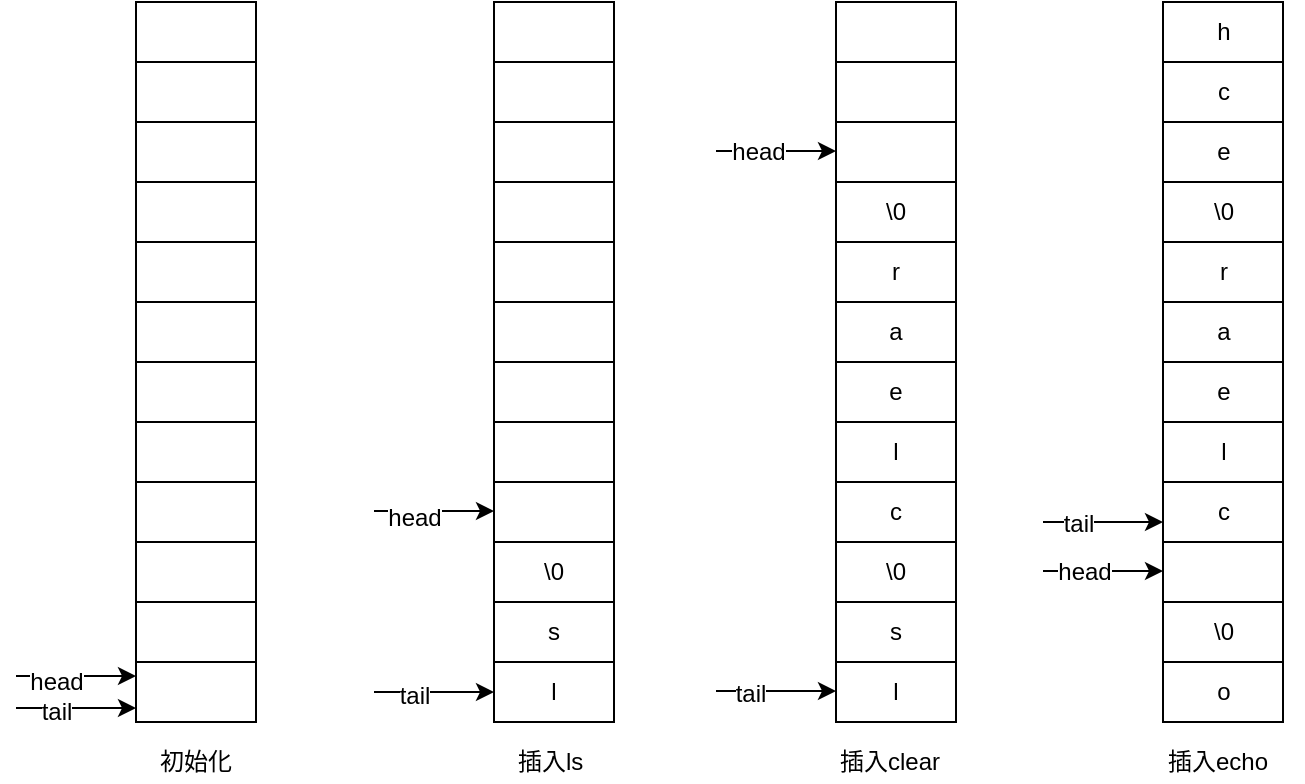 <mxfile version="12.2.4" pages="1"><diagram id="Lwk3QMz05SXr6urNn0cS" name="第 1 页"><mxGraphModel dx="2163" dy="559" grid="0" gridSize="10" guides="1" tooltips="1" connect="1" arrows="1" fold="1" page="1" pageScale="1" pageWidth="827" pageHeight="1169" math="0" shadow="0"><root><mxCell id="0"/><mxCell id="1" parent="0"/><mxCell id="51" value="" style="rounded=0;whiteSpace=wrap;html=1;" parent="1" vertex="1"><mxGeometry x="-340" y="70" width="60" height="30" as="geometry"/></mxCell><mxCell id="52" value="" style="rounded=0;whiteSpace=wrap;html=1;" parent="1" vertex="1"><mxGeometry x="-340" y="100" width="60" height="30" as="geometry"/></mxCell><mxCell id="53" value="" style="rounded=0;whiteSpace=wrap;html=1;" parent="1" vertex="1"><mxGeometry x="-340" y="130" width="60" height="30" as="geometry"/></mxCell><mxCell id="54" value="\0" style="rounded=0;whiteSpace=wrap;html=1;" parent="1" vertex="1"><mxGeometry x="-340" y="160" width="60" height="30" as="geometry"/></mxCell><mxCell id="55" value="r" style="rounded=0;whiteSpace=wrap;html=1;" parent="1" vertex="1"><mxGeometry x="-340" y="190" width="60" height="30" as="geometry"/></mxCell><mxCell id="56" value="a" style="rounded=0;whiteSpace=wrap;html=1;" parent="1" vertex="1"><mxGeometry x="-340" y="220" width="60" height="30" as="geometry"/></mxCell><mxCell id="57" value="e" style="rounded=0;whiteSpace=wrap;html=1;" parent="1" vertex="1"><mxGeometry x="-340" y="250" width="60" height="30" as="geometry"/></mxCell><mxCell id="58" value="l" style="rounded=0;whiteSpace=wrap;html=1;" parent="1" vertex="1"><mxGeometry x="-340" y="280" width="60" height="30" as="geometry"/></mxCell><mxCell id="59" value="c" style="rounded=0;whiteSpace=wrap;html=1;" parent="1" vertex="1"><mxGeometry x="-340" y="310" width="60" height="30" as="geometry"/></mxCell><mxCell id="60" value="\0" style="rounded=0;whiteSpace=wrap;html=1;" parent="1" vertex="1"><mxGeometry x="-340" y="340" width="60" height="30" as="geometry"/></mxCell><mxCell id="61" value="s" style="rounded=0;whiteSpace=wrap;html=1;" parent="1" vertex="1"><mxGeometry x="-340" y="370" width="60" height="30" as="geometry"/></mxCell><mxCell id="62" value="l" style="rounded=0;whiteSpace=wrap;html=1;" parent="1" vertex="1"><mxGeometry x="-340" y="400" width="60" height="30" as="geometry"/></mxCell><mxCell id="64" value="" style="endArrow=classic;html=1;" parent="1" edge="1"><mxGeometry width="50" height="50" relative="1" as="geometry"><mxPoint x="-400" y="414.5" as="sourcePoint"/><mxPoint x="-340" y="414.5" as="targetPoint"/></mxGeometry></mxCell><mxCell id="65" value="tail" style="text;html=1;resizable=0;points=[];align=center;verticalAlign=middle;labelBackgroundColor=#ffffff;" parent="64" vertex="1" connectable="0"><mxGeometry x="-0.438" y="-1" relative="1" as="geometry"><mxPoint as="offset"/></mxGeometry></mxCell><mxCell id="66" value="" style="endArrow=classic;html=1;" parent="1" edge="1"><mxGeometry width="50" height="50" relative="1" as="geometry"><mxPoint x="-400" y="144.5" as="sourcePoint"/><mxPoint x="-340" y="144.5" as="targetPoint"/></mxGeometry></mxCell><mxCell id="67" value="head" style="text;html=1;resizable=0;points=[];align=center;verticalAlign=middle;labelBackgroundColor=#ffffff;" parent="66" vertex="1" connectable="0"><mxGeometry x="-0.438" y="-1" relative="1" as="geometry"><mxPoint x="3.5" y="-0.5" as="offset"/></mxGeometry></mxCell><mxCell id="84" value="h" style="rounded=0;whiteSpace=wrap;html=1;" parent="1" vertex="1"><mxGeometry x="-176.5" y="70" width="60" height="30" as="geometry"/></mxCell><mxCell id="85" value="c" style="rounded=0;whiteSpace=wrap;html=1;" parent="1" vertex="1"><mxGeometry x="-176.5" y="100" width="60" height="30" as="geometry"/></mxCell><mxCell id="86" value="e" style="rounded=0;whiteSpace=wrap;html=1;" parent="1" vertex="1"><mxGeometry x="-176.5" y="130" width="60" height="30" as="geometry"/></mxCell><mxCell id="87" value="\0" style="rounded=0;whiteSpace=wrap;html=1;" parent="1" vertex="1"><mxGeometry x="-176.5" y="160" width="60" height="30" as="geometry"/></mxCell><mxCell id="88" value="r" style="rounded=0;whiteSpace=wrap;html=1;" parent="1" vertex="1"><mxGeometry x="-176.5" y="190" width="60" height="30" as="geometry"/></mxCell><mxCell id="89" value="a" style="rounded=0;whiteSpace=wrap;html=1;" parent="1" vertex="1"><mxGeometry x="-176.5" y="220" width="60" height="30" as="geometry"/></mxCell><mxCell id="90" value="e" style="rounded=0;whiteSpace=wrap;html=1;" parent="1" vertex="1"><mxGeometry x="-176.5" y="250" width="60" height="30" as="geometry"/></mxCell><mxCell id="91" value="l" style="rounded=0;whiteSpace=wrap;html=1;" parent="1" vertex="1"><mxGeometry x="-176.5" y="280" width="60" height="30" as="geometry"/></mxCell><mxCell id="92" value="c" style="rounded=0;whiteSpace=wrap;html=1;" parent="1" vertex="1"><mxGeometry x="-176.5" y="310" width="60" height="30" as="geometry"/></mxCell><mxCell id="93" value="" style="rounded=0;whiteSpace=wrap;html=1;" parent="1" vertex="1"><mxGeometry x="-176.5" y="340" width="60" height="30" as="geometry"/></mxCell><mxCell id="94" value="\0" style="rounded=0;whiteSpace=wrap;html=1;" parent="1" vertex="1"><mxGeometry x="-176.5" y="370" width="60" height="30" as="geometry"/></mxCell><mxCell id="95" value="o" style="rounded=0;whiteSpace=wrap;html=1;" parent="1" vertex="1"><mxGeometry x="-176.5" y="400" width="60" height="30" as="geometry"/></mxCell><mxCell id="96" value="" style="endArrow=classic;html=1;" parent="1" edge="1"><mxGeometry width="50" height="50" relative="1" as="geometry"><mxPoint x="-236.5" y="330" as="sourcePoint"/><mxPoint x="-176.5" y="330" as="targetPoint"/></mxGeometry></mxCell><mxCell id="97" value="tail" style="text;html=1;resizable=0;points=[];align=center;verticalAlign=middle;labelBackgroundColor=#ffffff;" parent="96" vertex="1" connectable="0"><mxGeometry x="-0.438" y="-1" relative="1" as="geometry"><mxPoint as="offset"/></mxGeometry></mxCell><mxCell id="98" value="" style="endArrow=classic;html=1;" parent="1" edge="1"><mxGeometry width="50" height="50" relative="1" as="geometry"><mxPoint x="-236.5" y="354.5" as="sourcePoint"/><mxPoint x="-176.5" y="354.5" as="targetPoint"/></mxGeometry></mxCell><mxCell id="99" value="head" style="text;html=1;resizable=0;points=[];align=center;verticalAlign=middle;labelBackgroundColor=#ffffff;" parent="98" vertex="1" connectable="0"><mxGeometry x="-0.438" y="-1" relative="1" as="geometry"><mxPoint x="3.5" y="-0.5" as="offset"/></mxGeometry></mxCell><mxCell id="101" value="插入clear" style="text;html=1;resizable=0;points=[];autosize=1;align=left;verticalAlign=top;spacingTop=-4;" parent="1" vertex="1"><mxGeometry x="-340" y="440" width="70" height="20" as="geometry"/></mxCell><mxCell id="102" value="插入echo" style="text;html=1;resizable=0;points=[];autosize=1;align=left;verticalAlign=top;spacingTop=-4;" parent="1" vertex="1"><mxGeometry x="-176.5" y="440" width="70" height="20" as="geometry"/></mxCell><mxCell id="103" value="" style="rounded=0;whiteSpace=wrap;html=1;" parent="1" vertex="1"><mxGeometry x="-690" y="70" width="60" height="30" as="geometry"/></mxCell><mxCell id="104" value="" style="rounded=0;whiteSpace=wrap;html=1;" parent="1" vertex="1"><mxGeometry x="-690" y="100" width="60" height="30" as="geometry"/></mxCell><mxCell id="105" value="" style="rounded=0;whiteSpace=wrap;html=1;" parent="1" vertex="1"><mxGeometry x="-690" y="130" width="60" height="30" as="geometry"/></mxCell><mxCell id="106" value="" style="rounded=0;whiteSpace=wrap;html=1;" parent="1" vertex="1"><mxGeometry x="-690" y="160" width="60" height="30" as="geometry"/></mxCell><mxCell id="107" value="" style="rounded=0;whiteSpace=wrap;html=1;" parent="1" vertex="1"><mxGeometry x="-690" y="190" width="60" height="30" as="geometry"/></mxCell><mxCell id="108" value="" style="rounded=0;whiteSpace=wrap;html=1;" parent="1" vertex="1"><mxGeometry x="-690" y="220" width="60" height="30" as="geometry"/></mxCell><mxCell id="109" value="" style="rounded=0;whiteSpace=wrap;html=1;" parent="1" vertex="1"><mxGeometry x="-690" y="250" width="60" height="30" as="geometry"/></mxCell><mxCell id="110" value="" style="rounded=0;whiteSpace=wrap;html=1;" parent="1" vertex="1"><mxGeometry x="-690" y="280" width="60" height="30" as="geometry"/></mxCell><mxCell id="111" value="" style="rounded=0;whiteSpace=wrap;html=1;" parent="1" vertex="1"><mxGeometry x="-690" y="310" width="60" height="30" as="geometry"/></mxCell><mxCell id="112" value="" style="rounded=0;whiteSpace=wrap;html=1;" parent="1" vertex="1"><mxGeometry x="-690" y="340" width="60" height="30" as="geometry"/></mxCell><mxCell id="113" value="" style="rounded=0;whiteSpace=wrap;html=1;" parent="1" vertex="1"><mxGeometry x="-690" y="370" width="60" height="30" as="geometry"/></mxCell><mxCell id="114" value="" style="rounded=0;whiteSpace=wrap;html=1;" parent="1" vertex="1"><mxGeometry x="-690" y="400" width="60" height="30" as="geometry"/></mxCell><mxCell id="115" value="" style="endArrow=classic;html=1;" parent="1" edge="1"><mxGeometry width="50" height="50" relative="1" as="geometry"><mxPoint x="-750" y="423" as="sourcePoint"/><mxPoint x="-690" y="423" as="targetPoint"/></mxGeometry></mxCell><mxCell id="116" value="tail" style="text;html=1;resizable=0;points=[];align=center;verticalAlign=middle;labelBackgroundColor=#ffffff;" parent="115" vertex="1" connectable="0"><mxGeometry x="-0.438" y="-1" relative="1" as="geometry"><mxPoint x="3" y="1" as="offset"/></mxGeometry></mxCell><mxCell id="117" value="" style="endArrow=classic;html=1;" parent="1" edge="1"><mxGeometry width="50" height="50" relative="1" as="geometry"><mxPoint x="-750" y="407" as="sourcePoint"/><mxPoint x="-690" y="407" as="targetPoint"/></mxGeometry></mxCell><mxCell id="118" value="head" style="text;html=1;resizable=0;points=[];align=center;verticalAlign=middle;labelBackgroundColor=#ffffff;" parent="117" vertex="1" connectable="0"><mxGeometry x="-0.438" y="-1" relative="1" as="geometry"><mxPoint x="3" y="2" as="offset"/></mxGeometry></mxCell><mxCell id="119" value="初始化" style="text;html=1;resizable=0;points=[];autosize=1;align=left;verticalAlign=top;spacingTop=-4;" parent="1" vertex="1"><mxGeometry x="-680" y="440" width="50" height="20" as="geometry"/></mxCell><mxCell id="120" value="" style="rounded=0;whiteSpace=wrap;html=1;" parent="1" vertex="1"><mxGeometry x="-511" y="70" width="60" height="30" as="geometry"/></mxCell><mxCell id="121" value="" style="rounded=0;whiteSpace=wrap;html=1;" parent="1" vertex="1"><mxGeometry x="-511" y="100" width="60" height="30" as="geometry"/></mxCell><mxCell id="122" value="" style="rounded=0;whiteSpace=wrap;html=1;" parent="1" vertex="1"><mxGeometry x="-511" y="130" width="60" height="30" as="geometry"/></mxCell><mxCell id="123" value="" style="rounded=0;whiteSpace=wrap;html=1;" parent="1" vertex="1"><mxGeometry x="-511" y="160" width="60" height="30" as="geometry"/></mxCell><mxCell id="124" value="" style="rounded=0;whiteSpace=wrap;html=1;" parent="1" vertex="1"><mxGeometry x="-511" y="190" width="60" height="30" as="geometry"/></mxCell><mxCell id="125" value="" style="rounded=0;whiteSpace=wrap;html=1;" parent="1" vertex="1"><mxGeometry x="-511" y="220" width="60" height="30" as="geometry"/></mxCell><mxCell id="126" value="" style="rounded=0;whiteSpace=wrap;html=1;" parent="1" vertex="1"><mxGeometry x="-511" y="250" width="60" height="30" as="geometry"/></mxCell><mxCell id="127" value="" style="rounded=0;whiteSpace=wrap;html=1;" parent="1" vertex="1"><mxGeometry x="-511" y="280" width="60" height="30" as="geometry"/></mxCell><mxCell id="128" value="" style="rounded=0;whiteSpace=wrap;html=1;" parent="1" vertex="1"><mxGeometry x="-511" y="310" width="60" height="30" as="geometry"/></mxCell><mxCell id="129" value="\0" style="rounded=0;whiteSpace=wrap;html=1;" parent="1" vertex="1"><mxGeometry x="-511" y="340" width="60" height="30" as="geometry"/></mxCell><mxCell id="130" value="s" style="rounded=0;whiteSpace=wrap;html=1;" parent="1" vertex="1"><mxGeometry x="-511" y="370" width="60" height="30" as="geometry"/></mxCell><mxCell id="131" value="l" style="rounded=0;whiteSpace=wrap;html=1;" parent="1" vertex="1"><mxGeometry x="-511" y="400" width="60" height="30" as="geometry"/></mxCell><mxCell id="132" value="" style="endArrow=classic;html=1;" parent="1" edge="1"><mxGeometry width="50" height="50" relative="1" as="geometry"><mxPoint x="-571" y="415" as="sourcePoint"/><mxPoint x="-511" y="415" as="targetPoint"/></mxGeometry></mxCell><mxCell id="133" value="tail" style="text;html=1;resizable=0;points=[];align=center;verticalAlign=middle;labelBackgroundColor=#ffffff;" parent="132" vertex="1" connectable="0"><mxGeometry x="-0.438" y="-1" relative="1" as="geometry"><mxPoint x="3" y="1" as="offset"/></mxGeometry></mxCell><mxCell id="134" value="" style="endArrow=classic;html=1;" parent="1" edge="1"><mxGeometry width="50" height="50" relative="1" as="geometry"><mxPoint x="-571" y="324.5" as="sourcePoint"/><mxPoint x="-511" y="324.5" as="targetPoint"/></mxGeometry></mxCell><mxCell id="135" value="head" style="text;html=1;resizable=0;points=[];align=center;verticalAlign=middle;labelBackgroundColor=#ffffff;" parent="134" vertex="1" connectable="0"><mxGeometry x="-0.438" y="-1" relative="1" as="geometry"><mxPoint x="3" y="2" as="offset"/></mxGeometry></mxCell><mxCell id="136" value="插入ls" style="text;html=1;resizable=0;points=[];autosize=1;align=left;verticalAlign=top;spacingTop=-4;" parent="1" vertex="1"><mxGeometry x="-501" y="440" width="50" height="20" as="geometry"/></mxCell></root></mxGraphModel></diagram></mxfile>